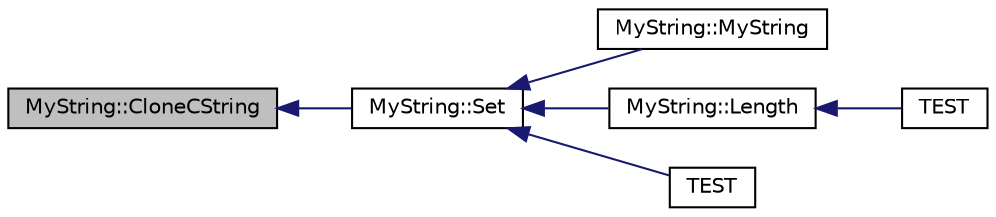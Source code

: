 digraph "MyString::CloneCString"
{
  edge [fontname="Helvetica",fontsize="10",labelfontname="Helvetica",labelfontsize="10"];
  node [fontname="Helvetica",fontsize="10",shape=record];
  rankdir="LR";
  Node17 [label="MyString::CloneCString",height=0.2,width=0.4,color="black", fillcolor="grey75", style="filled", fontcolor="black"];
  Node17 -> Node18 [dir="back",color="midnightblue",fontsize="10",style="solid",fontname="Helvetica"];
  Node18 [label="MyString::Set",height=0.2,width=0.4,color="black", fillcolor="white", style="filled",URL="$d9/d2f/class_my_string.html#a521c4cd7eccac6ce554d8a51505e4970"];
  Node18 -> Node19 [dir="back",color="midnightblue",fontsize="10",style="solid",fontname="Helvetica"];
  Node19 [label="MyString::MyString",height=0.2,width=0.4,color="black", fillcolor="white", style="filled",URL="$d9/d2f/class_my_string.html#a28134eb91b6698f46b12accefa157d0f"];
  Node18 -> Node20 [dir="back",color="midnightblue",fontsize="10",style="solid",fontname="Helvetica"];
  Node20 [label="MyString::Length",height=0.2,width=0.4,color="black", fillcolor="white", style="filled",URL="$d9/d2f/class_my_string.html#a4eb168b1ec401a732b3859abe004d648"];
  Node20 -> Node21 [dir="back",color="midnightblue",fontsize="10",style="solid",fontname="Helvetica"];
  Node21 [label="TEST",height=0.2,width=0.4,color="black", fillcolor="white", style="filled",URL="$d2/d8a/sample2__unittest_8cc.html#aaf04f91c362407dc08c8bf377a77b4db"];
  Node18 -> Node22 [dir="back",color="midnightblue",fontsize="10",style="solid",fontname="Helvetica"];
  Node22 [label="TEST",height=0.2,width=0.4,color="black", fillcolor="white", style="filled",URL="$d2/d8a/sample2__unittest_8cc.html#afa5d617a125eb852624619a56cf7f89d"];
}
